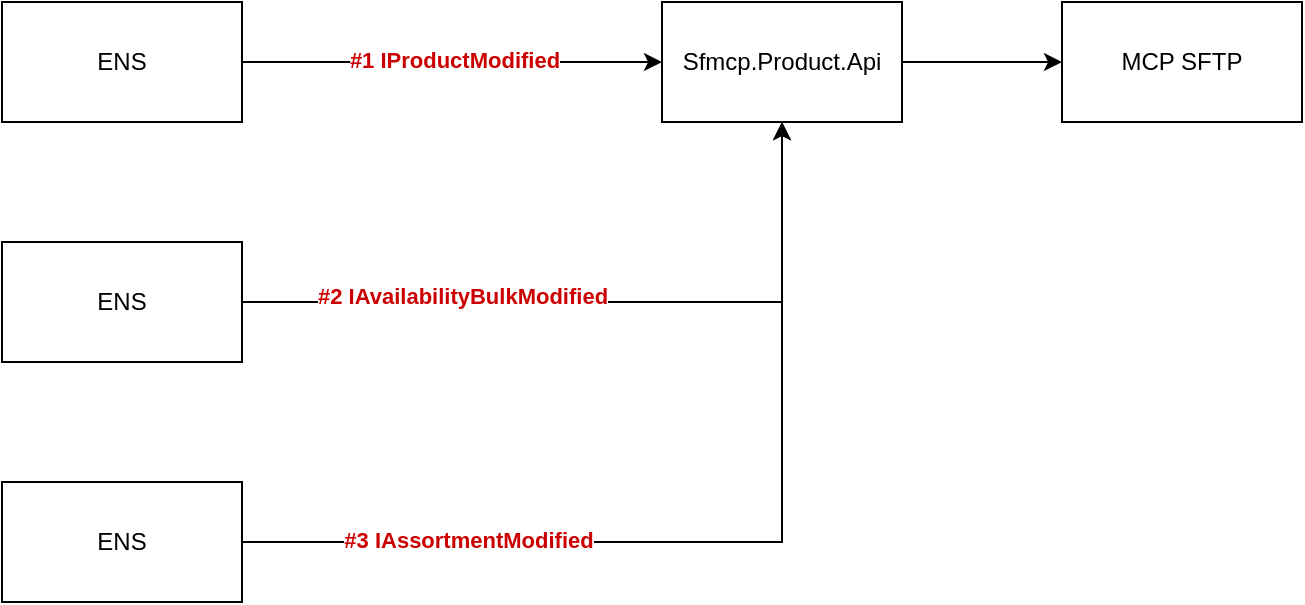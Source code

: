 <mxfile version="24.7.0" type="github">
  <diagram name="Page-1" id="XfNuoJn68UuqSFuHsUA_">
    <mxGraphModel dx="2074" dy="1098" grid="1" gridSize="10" guides="1" tooltips="1" connect="1" arrows="1" fold="1" page="1" pageScale="1" pageWidth="1169" pageHeight="827" math="0" shadow="0">
      <root>
        <mxCell id="0" />
        <mxCell id="1" parent="0" />
        <mxCell id="jBavSnOWyUwCn4UROw8h-5" value="" style="edgeStyle=orthogonalEdgeStyle;rounded=0;orthogonalLoop=1;jettySize=auto;html=1;" edge="1" parent="1" source="jBavSnOWyUwCn4UROw8h-1" target="jBavSnOWyUwCn4UROw8h-4">
          <mxGeometry relative="1" as="geometry" />
        </mxCell>
        <mxCell id="jBavSnOWyUwCn4UROw8h-8" value="&lt;font color=&quot;#cc0000&quot;&gt;&lt;b&gt;#1 IProductModified&lt;/b&gt;&lt;/font&gt;" style="edgeLabel;html=1;align=center;verticalAlign=middle;resizable=0;points=[];" vertex="1" connectable="0" parent="jBavSnOWyUwCn4UROw8h-5">
          <mxGeometry x="0.009" y="1" relative="1" as="geometry">
            <mxPoint as="offset" />
          </mxGeometry>
        </mxCell>
        <mxCell id="jBavSnOWyUwCn4UROw8h-1" value="ENS" style="rounded=0;whiteSpace=wrap;html=1;" vertex="1" parent="1">
          <mxGeometry x="110" y="230" width="120" height="60" as="geometry" />
        </mxCell>
        <mxCell id="jBavSnOWyUwCn4UROw8h-6" style="edgeStyle=orthogonalEdgeStyle;rounded=0;orthogonalLoop=1;jettySize=auto;html=1;entryX=0.5;entryY=1;entryDx=0;entryDy=0;" edge="1" parent="1" source="jBavSnOWyUwCn4UROw8h-2" target="jBavSnOWyUwCn4UROw8h-4">
          <mxGeometry relative="1" as="geometry" />
        </mxCell>
        <mxCell id="jBavSnOWyUwCn4UROw8h-9" value="&lt;font color=&quot;#cc0000&quot;&gt;&lt;b&gt;#2 IAvailabilityBulkModified&lt;/b&gt;&lt;/font&gt;" style="edgeLabel;html=1;align=center;verticalAlign=middle;resizable=0;points=[];" vertex="1" connectable="0" parent="jBavSnOWyUwCn4UROw8h-6">
          <mxGeometry x="-0.389" y="3" relative="1" as="geometry">
            <mxPoint as="offset" />
          </mxGeometry>
        </mxCell>
        <mxCell id="jBavSnOWyUwCn4UROw8h-2" value="ENS" style="rounded=0;whiteSpace=wrap;html=1;" vertex="1" parent="1">
          <mxGeometry x="110" y="350" width="120" height="60" as="geometry" />
        </mxCell>
        <mxCell id="jBavSnOWyUwCn4UROw8h-7" style="edgeStyle=orthogonalEdgeStyle;rounded=0;orthogonalLoop=1;jettySize=auto;html=1;entryX=0.5;entryY=1;entryDx=0;entryDy=0;" edge="1" parent="1" source="jBavSnOWyUwCn4UROw8h-3" target="jBavSnOWyUwCn4UROw8h-4">
          <mxGeometry relative="1" as="geometry">
            <mxPoint x="500" y="380" as="targetPoint" />
          </mxGeometry>
        </mxCell>
        <mxCell id="jBavSnOWyUwCn4UROw8h-10" value="&lt;font color=&quot;#cc0000&quot;&gt;&lt;b&gt;#3 IAssortmentModified&lt;/b&gt;&lt;/font&gt;" style="edgeLabel;html=1;align=center;verticalAlign=middle;resizable=0;points=[];" vertex="1" connectable="0" parent="jBavSnOWyUwCn4UROw8h-7">
          <mxGeometry x="-0.529" y="1" relative="1" as="geometry">
            <mxPoint as="offset" />
          </mxGeometry>
        </mxCell>
        <mxCell id="jBavSnOWyUwCn4UROw8h-3" value="ENS" style="rounded=0;whiteSpace=wrap;html=1;" vertex="1" parent="1">
          <mxGeometry x="110" y="470" width="120" height="60" as="geometry" />
        </mxCell>
        <mxCell id="jBavSnOWyUwCn4UROw8h-12" value="" style="edgeStyle=orthogonalEdgeStyle;rounded=0;orthogonalLoop=1;jettySize=auto;html=1;" edge="1" parent="1" source="jBavSnOWyUwCn4UROw8h-4" target="jBavSnOWyUwCn4UROw8h-11">
          <mxGeometry relative="1" as="geometry" />
        </mxCell>
        <mxCell id="jBavSnOWyUwCn4UROw8h-4" value="Sfmcp.Product.Api" style="rounded=0;whiteSpace=wrap;html=1;" vertex="1" parent="1">
          <mxGeometry x="440" y="230" width="120" height="60" as="geometry" />
        </mxCell>
        <mxCell id="jBavSnOWyUwCn4UROw8h-11" value="MCP SFTP" style="rounded=0;whiteSpace=wrap;html=1;" vertex="1" parent="1">
          <mxGeometry x="640" y="230" width="120" height="60" as="geometry" />
        </mxCell>
      </root>
    </mxGraphModel>
  </diagram>
</mxfile>
